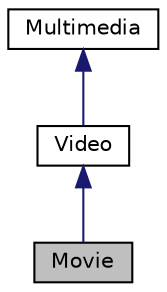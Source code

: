 digraph "Movie"
{
 // LATEX_PDF_SIZE
  edge [fontname="Helvetica",fontsize="10",labelfontname="Helvetica",labelfontsize="10"];
  node [fontname="Helvetica",fontsize="10",shape=record];
  Node1 [label="Movie",height=0.2,width=0.4,color="black", fillcolor="grey75", style="filled", fontcolor="black",tooltip="Movie class, represents a movie."];
  Node2 -> Node1 [dir="back",color="midnightblue",fontsize="10",style="solid"];
  Node2 [label="Video",height=0.2,width=0.4,color="black", fillcolor="white", style="filled",URL="$classVideo.html",tooltip="Video class, derived from Multimedia."];
  Node3 -> Node2 [dir="back",color="midnightblue",fontsize="10",style="solid"];
  Node3 [label="Multimedia",height=0.2,width=0.4,color="black", fillcolor="white", style="filled",URL="$classMultimedia.html",tooltip="Multimedia class, abstract class of multimedia."];
}

